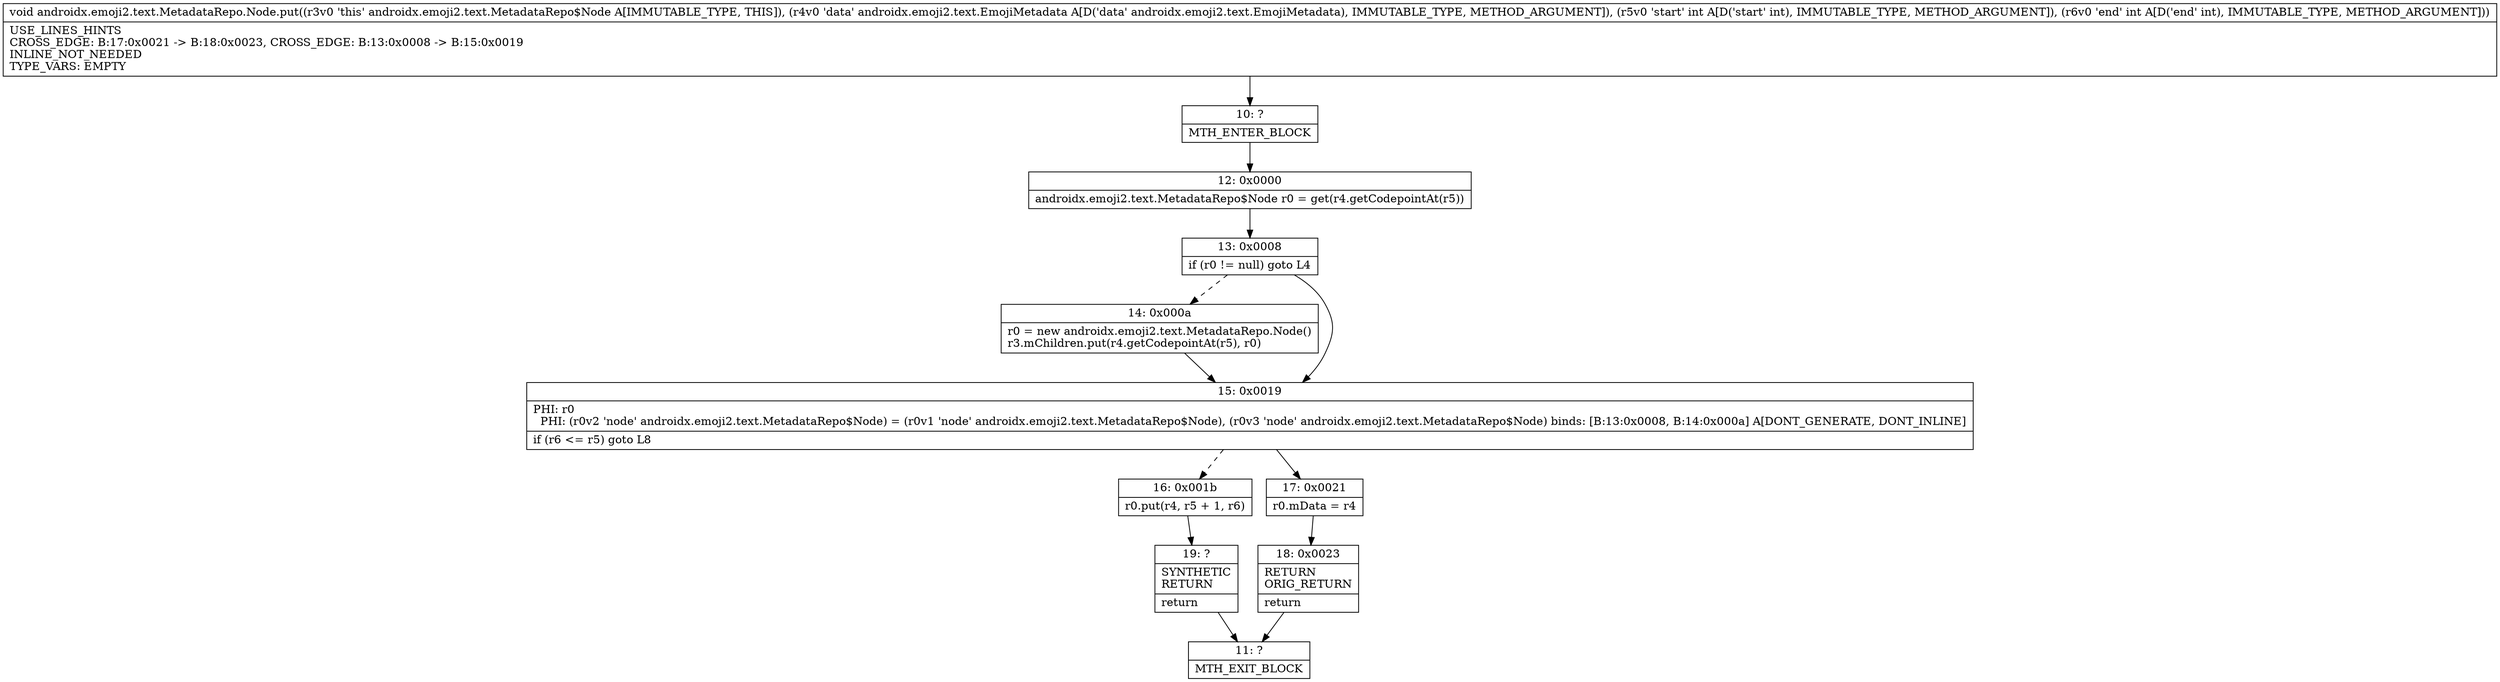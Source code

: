 digraph "CFG forandroidx.emoji2.text.MetadataRepo.Node.put(Landroidx\/emoji2\/text\/EmojiMetadata;II)V" {
Node_10 [shape=record,label="{10\:\ ?|MTH_ENTER_BLOCK\l}"];
Node_12 [shape=record,label="{12\:\ 0x0000|androidx.emoji2.text.MetadataRepo$Node r0 = get(r4.getCodepointAt(r5))\l}"];
Node_13 [shape=record,label="{13\:\ 0x0008|if (r0 != null) goto L4\l}"];
Node_14 [shape=record,label="{14\:\ 0x000a|r0 = new androidx.emoji2.text.MetadataRepo.Node()\lr3.mChildren.put(r4.getCodepointAt(r5), r0)\l}"];
Node_15 [shape=record,label="{15\:\ 0x0019|PHI: r0 \l  PHI: (r0v2 'node' androidx.emoji2.text.MetadataRepo$Node) = (r0v1 'node' androidx.emoji2.text.MetadataRepo$Node), (r0v3 'node' androidx.emoji2.text.MetadataRepo$Node) binds: [B:13:0x0008, B:14:0x000a] A[DONT_GENERATE, DONT_INLINE]\l|if (r6 \<= r5) goto L8\l}"];
Node_16 [shape=record,label="{16\:\ 0x001b|r0.put(r4, r5 + 1, r6)\l}"];
Node_19 [shape=record,label="{19\:\ ?|SYNTHETIC\lRETURN\l|return\l}"];
Node_11 [shape=record,label="{11\:\ ?|MTH_EXIT_BLOCK\l}"];
Node_17 [shape=record,label="{17\:\ 0x0021|r0.mData = r4\l}"];
Node_18 [shape=record,label="{18\:\ 0x0023|RETURN\lORIG_RETURN\l|return\l}"];
MethodNode[shape=record,label="{void androidx.emoji2.text.MetadataRepo.Node.put((r3v0 'this' androidx.emoji2.text.MetadataRepo$Node A[IMMUTABLE_TYPE, THIS]), (r4v0 'data' androidx.emoji2.text.EmojiMetadata A[D('data' androidx.emoji2.text.EmojiMetadata), IMMUTABLE_TYPE, METHOD_ARGUMENT]), (r5v0 'start' int A[D('start' int), IMMUTABLE_TYPE, METHOD_ARGUMENT]), (r6v0 'end' int A[D('end' int), IMMUTABLE_TYPE, METHOD_ARGUMENT]))  | USE_LINES_HINTS\lCROSS_EDGE: B:17:0x0021 \-\> B:18:0x0023, CROSS_EDGE: B:13:0x0008 \-\> B:15:0x0019\lINLINE_NOT_NEEDED\lTYPE_VARS: EMPTY\l}"];
MethodNode -> Node_10;Node_10 -> Node_12;
Node_12 -> Node_13;
Node_13 -> Node_14[style=dashed];
Node_13 -> Node_15;
Node_14 -> Node_15;
Node_15 -> Node_16[style=dashed];
Node_15 -> Node_17;
Node_16 -> Node_19;
Node_19 -> Node_11;
Node_17 -> Node_18;
Node_18 -> Node_11;
}

